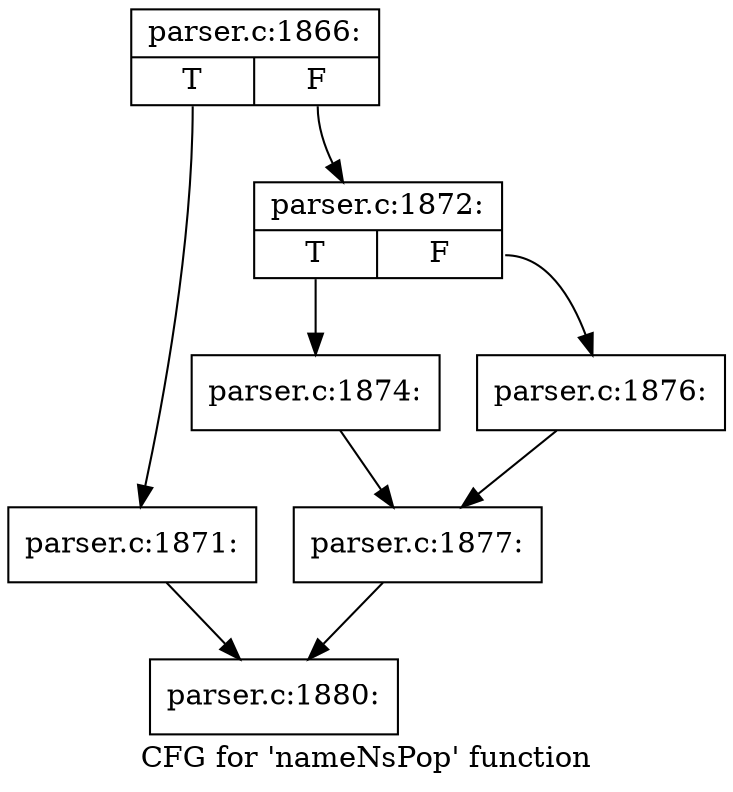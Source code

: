 digraph "CFG for 'nameNsPop' function" {
	label="CFG for 'nameNsPop' function";

	Node0x6368270 [shape=record,label="{parser.c:1866:|{<s0>T|<s1>F}}"];
	Node0x6368270:s0 -> Node0x6368370;
	Node0x6368270:s1 -> Node0x63683c0;
	Node0x6368370 [shape=record,label="{parser.c:1871:}"];
	Node0x6368370 -> Node0x636b0f0;
	Node0x63683c0 [shape=record,label="{parser.c:1872:|{<s0>T|<s1>F}}"];
	Node0x63683c0:s0 -> Node0x636ff20;
	Node0x63683c0:s1 -> Node0x636ffc0;
	Node0x636ff20 [shape=record,label="{parser.c:1874:}"];
	Node0x636ff20 -> Node0x636ff70;
	Node0x636ffc0 [shape=record,label="{parser.c:1876:}"];
	Node0x636ffc0 -> Node0x636ff70;
	Node0x636ff70 [shape=record,label="{parser.c:1877:}"];
	Node0x636ff70 -> Node0x636b0f0;
	Node0x636b0f0 [shape=record,label="{parser.c:1880:}"];
}

